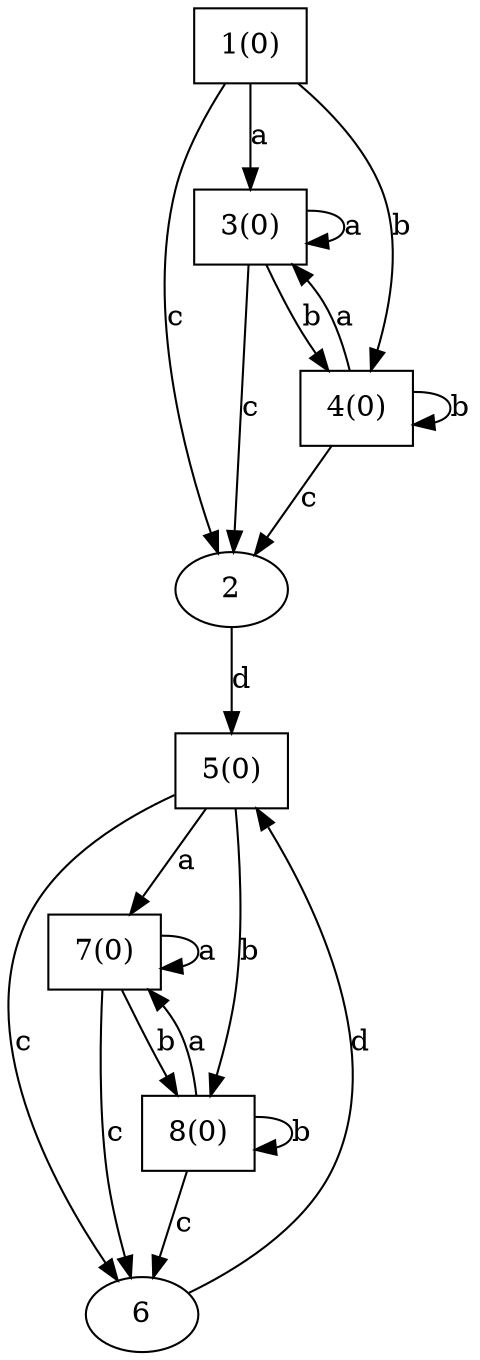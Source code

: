 digraph simple_regex {	1 -> 2[label="c"]
	1 -> 3[label="a"]
	1 -> 4[label="b"]
	2 -> 5[label="d"]
	3 -> 2[label="c"]
	3 -> 3[label="a"]
	3 -> 4[label="b"]
	4 -> 2[label="c"]
	4 -> 3[label="a"]
	4 -> 4[label="b"]
	5 -> 6[label="c"]
	5 -> 7[label="a"]
	5 -> 8[label="b"]
	6 -> 5[label="d"]
	7 -> 6[label="c"]
	7 -> 7[label="a"]
	7 -> 8[label="b"]
	8 -> 6[label="c"]
	8 -> 7[label="a"]
	8 -> 8[label="b"]1[shape=box, label="1(0)"]
3[shape=box, label="3(0)"]
4[shape=box, label="4(0)"]
5[shape=box, label="5(0)"]
7[shape=box, label="7(0)"]
8[shape=box, label="8(0)"]}
